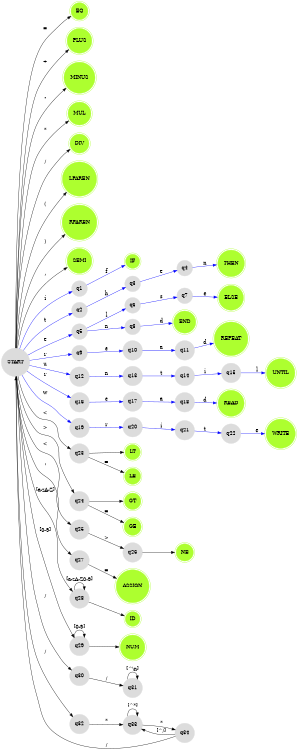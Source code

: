 digraph DFA {
    rankdir=LR;
    size="8,5"

    node [shape = doublecircle, style = filled, color = greenyellow]; IF THEN ELSE END REPEAT UNTIL READ WRITE LT LE EQ NE GT GE PLUS MINUS MUL DIV ASSIGN LPAREN RPAREN SEMI ID NUM;
    node [shape = circle, style = filled,  color = gainsboro];

    // Initial state
    q0 [label="START"];

    // Keywords
    q0 -> q1 [label="i" , color = blue];
    q1 -> IF [label="f", color = blue];
    q0 -> q2 [label="t", color = blue];
    q2 -> q3 [label="h", color = blue];
    q3 -> q4 [label="e", color = blue];
    q4 -> THEN [label="n", color = blue];
    q0 -> q5 [label="e", color = blue];
    q5 -> q6 [label="l", color = blue];
    q6 -> q7 [label="s", color = blue];
    q7 -> ELSE [label="e", color = blue];
    q5 -> q8 [label="n", color = blue];
    q8 -> END [label="d", color = blue];
    q0 -> q9 [label="r", color = blue];
    q9 -> q10 [label="e", color = blue];
    q10 -> q11 [label="a", color = blue];
    q11 -> REPEAT [label="d", color = blue];
    q0 -> q12 [label="u", color = blue];
    q12 -> q13 [label="n", color = blue];
    q13 -> q14 [label="t", color = blue];
    q14 -> q15 [label="i", color = blue];
    q15 -> UNTIL [label="l", color = blue];
    q0 -> q16 [label="r", color = blue];
    q16 -> q17 [label="e", color = blue];
    q17 -> q18 [label="a", color = blue];
    q18 -> READ [label="d", color = blue];
    q0 -> q19 [label="w", color = blue];
    q19 -> q20 [label="r", color = blue];
    q20 -> q21 [label="i", color = blue];
    q21 -> q22 [label="t", color = blue];
    q22 -> WRITE [label="e", color = blue];

    // Operators
    q0 -> q23 [label="<"];
    q23 -> LT [label=" "];
    q23 -> LE [label="="];
    q0 -> q24 [label=">"];
    q24 -> GT [label=" "];
    q24 -> GE [label="="];
    q0 -> EQ [label="="];
    q0 -> q25 [label="<"];
    q25 -> q26 [label=">"];
    q26 -> NE [label=" "];
    q0 -> PLUS [label="+"];
    q0 -> MINUS [label="-"];
    q0 -> MUL [label="*"];
    q0 -> DIV [label="/"];
    q0 -> q27 [label=":"];
    q27 -> ASSIGN [label="="];
    q0 -> LPAREN [label="("];
    q0 -> RPAREN [label=")"];
    q0 -> SEMI [label=";"];

    // Identifiers
    q0 -> q28 [label="[a-zA-Z]"];
    q28 -> q28 [label="[a-zA-Z0-9]"];
    q28 -> ID [label=" "];

    // Numbers
    q0 -> q29 [label="[0-9]"];
    q29 -> q29 [label="[0-9]"];
    q29 -> NUM [label=" "];

    // Comments
    q0 -> q30 [label="/"];
    q30 -> q31 [label="/"];
    q31 -> q31 [label="[^\\n]"]; // single-line comment
    q0 -> q32 [label="/"];
    q32 -> q33 [label="*"];
    q33 -> q33 [label="[^*]"];
    q33 -> q34 [label="*"];
    q34 -> q33 [label="[^/]"];
    q34 -> q0 [label="/"]; // multi-line comment end
}

